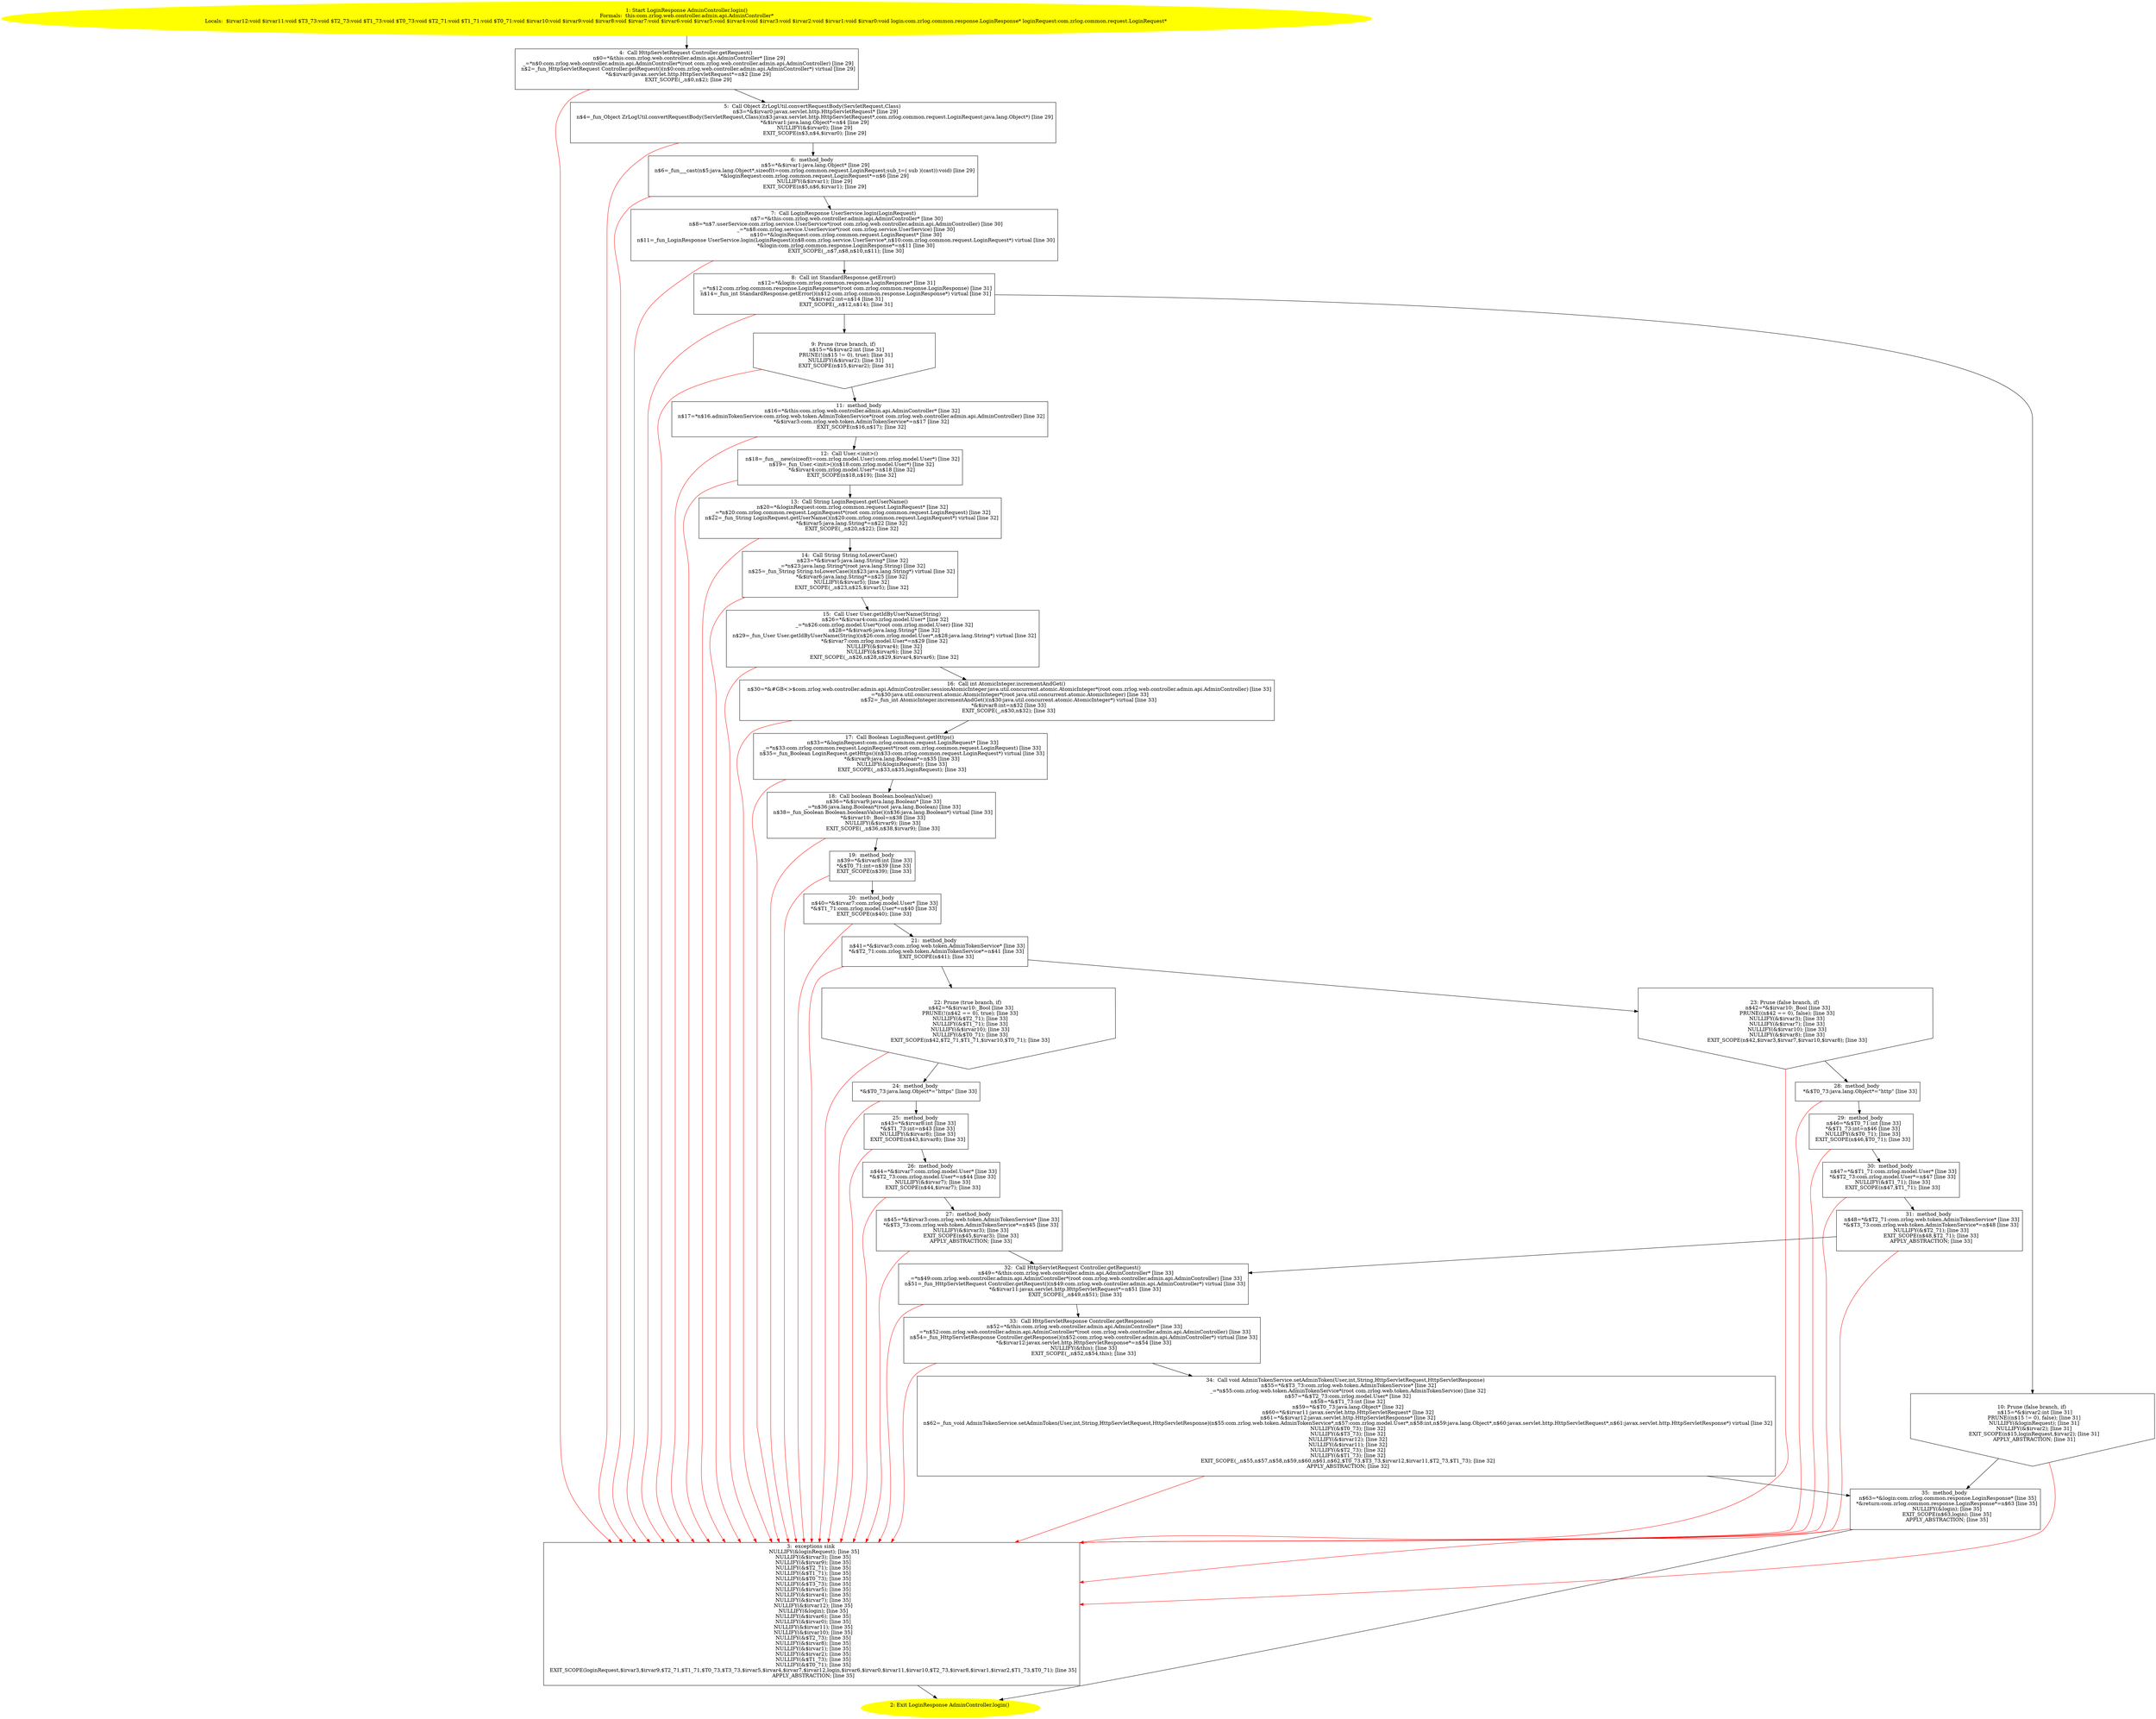 /* @generated */
digraph cfg {
"com.zrlog.web.controller.admin.api.AdminController.login():com.zrlog.common.response.LoginResponse.a9bc06f73be5af0664571927069bb595_1" [label="1: Start LoginResponse AdminController.login()\nFormals:  this:com.zrlog.web.controller.admin.api.AdminController*\nLocals:  $irvar12:void $irvar11:void $T3_73:void $T2_73:void $T1_73:void $T0_73:void $T2_71:void $T1_71:void $T0_71:void $irvar10:void $irvar9:void $irvar8:void $irvar7:void $irvar6:void $irvar5:void $irvar4:void $irvar3:void $irvar2:void $irvar1:void $irvar0:void login:com.zrlog.common.response.LoginResponse* loginRequest:com.zrlog.common.request.LoginRequest* \n  " color=yellow style=filled]
	

	 "com.zrlog.web.controller.admin.api.AdminController.login():com.zrlog.common.response.LoginResponse.a9bc06f73be5af0664571927069bb595_1" -> "com.zrlog.web.controller.admin.api.AdminController.login():com.zrlog.common.response.LoginResponse.a9bc06f73be5af0664571927069bb595_4" ;
"com.zrlog.web.controller.admin.api.AdminController.login():com.zrlog.common.response.LoginResponse.a9bc06f73be5af0664571927069bb595_2" [label="2: Exit LoginResponse AdminController.login() \n  " color=yellow style=filled]
	

"com.zrlog.web.controller.admin.api.AdminController.login():com.zrlog.common.response.LoginResponse.a9bc06f73be5af0664571927069bb595_3" [label="3:  exceptions sink \n   NULLIFY(&loginRequest); [line 35]\n  NULLIFY(&$irvar3); [line 35]\n  NULLIFY(&$irvar9); [line 35]\n  NULLIFY(&$T2_71); [line 35]\n  NULLIFY(&$T1_71); [line 35]\n  NULLIFY(&$T0_73); [line 35]\n  NULLIFY(&$T3_73); [line 35]\n  NULLIFY(&$irvar5); [line 35]\n  NULLIFY(&$irvar4); [line 35]\n  NULLIFY(&$irvar7); [line 35]\n  NULLIFY(&$irvar12); [line 35]\n  NULLIFY(&login); [line 35]\n  NULLIFY(&$irvar6); [line 35]\n  NULLIFY(&$irvar0); [line 35]\n  NULLIFY(&$irvar11); [line 35]\n  NULLIFY(&$irvar10); [line 35]\n  NULLIFY(&$T2_73); [line 35]\n  NULLIFY(&$irvar8); [line 35]\n  NULLIFY(&$irvar1); [line 35]\n  NULLIFY(&$irvar2); [line 35]\n  NULLIFY(&$T1_73); [line 35]\n  NULLIFY(&$T0_71); [line 35]\n  EXIT_SCOPE(loginRequest,$irvar3,$irvar9,$T2_71,$T1_71,$T0_73,$T3_73,$irvar5,$irvar4,$irvar7,$irvar12,login,$irvar6,$irvar0,$irvar11,$irvar10,$T2_73,$irvar8,$irvar1,$irvar2,$T1_73,$T0_71); [line 35]\n  APPLY_ABSTRACTION; [line 35]\n " shape="box"]
	

	 "com.zrlog.web.controller.admin.api.AdminController.login():com.zrlog.common.response.LoginResponse.a9bc06f73be5af0664571927069bb595_3" -> "com.zrlog.web.controller.admin.api.AdminController.login():com.zrlog.common.response.LoginResponse.a9bc06f73be5af0664571927069bb595_2" ;
"com.zrlog.web.controller.admin.api.AdminController.login():com.zrlog.common.response.LoginResponse.a9bc06f73be5af0664571927069bb595_4" [label="4:  Call HttpServletRequest Controller.getRequest() \n   n$0=*&this:com.zrlog.web.controller.admin.api.AdminController* [line 29]\n  _=*n$0:com.zrlog.web.controller.admin.api.AdminController*(root com.zrlog.web.controller.admin.api.AdminController) [line 29]\n  n$2=_fun_HttpServletRequest Controller.getRequest()(n$0:com.zrlog.web.controller.admin.api.AdminController*) virtual [line 29]\n  *&$irvar0:javax.servlet.http.HttpServletRequest*=n$2 [line 29]\n  EXIT_SCOPE(_,n$0,n$2); [line 29]\n " shape="box"]
	

	 "com.zrlog.web.controller.admin.api.AdminController.login():com.zrlog.common.response.LoginResponse.a9bc06f73be5af0664571927069bb595_4" -> "com.zrlog.web.controller.admin.api.AdminController.login():com.zrlog.common.response.LoginResponse.a9bc06f73be5af0664571927069bb595_5" ;
	 "com.zrlog.web.controller.admin.api.AdminController.login():com.zrlog.common.response.LoginResponse.a9bc06f73be5af0664571927069bb595_4" -> "com.zrlog.web.controller.admin.api.AdminController.login():com.zrlog.common.response.LoginResponse.a9bc06f73be5af0664571927069bb595_3" [color="red" ];
"com.zrlog.web.controller.admin.api.AdminController.login():com.zrlog.common.response.LoginResponse.a9bc06f73be5af0664571927069bb595_5" [label="5:  Call Object ZrLogUtil.convertRequestBody(ServletRequest,Class) \n   n$3=*&$irvar0:javax.servlet.http.HttpServletRequest* [line 29]\n  n$4=_fun_Object ZrLogUtil.convertRequestBody(ServletRequest,Class)(n$3:javax.servlet.http.HttpServletRequest*,com.zrlog.common.request.LoginRequest:java.lang.Object*) [line 29]\n  *&$irvar1:java.lang.Object*=n$4 [line 29]\n  NULLIFY(&$irvar0); [line 29]\n  EXIT_SCOPE(n$3,n$4,$irvar0); [line 29]\n " shape="box"]
	

	 "com.zrlog.web.controller.admin.api.AdminController.login():com.zrlog.common.response.LoginResponse.a9bc06f73be5af0664571927069bb595_5" -> "com.zrlog.web.controller.admin.api.AdminController.login():com.zrlog.common.response.LoginResponse.a9bc06f73be5af0664571927069bb595_6" ;
	 "com.zrlog.web.controller.admin.api.AdminController.login():com.zrlog.common.response.LoginResponse.a9bc06f73be5af0664571927069bb595_5" -> "com.zrlog.web.controller.admin.api.AdminController.login():com.zrlog.common.response.LoginResponse.a9bc06f73be5af0664571927069bb595_3" [color="red" ];
"com.zrlog.web.controller.admin.api.AdminController.login():com.zrlog.common.response.LoginResponse.a9bc06f73be5af0664571927069bb595_6" [label="6:  method_body \n   n$5=*&$irvar1:java.lang.Object* [line 29]\n  n$6=_fun___cast(n$5:java.lang.Object*,sizeof(t=com.zrlog.common.request.LoginRequest;sub_t=( sub )(cast)):void) [line 29]\n  *&loginRequest:com.zrlog.common.request.LoginRequest*=n$6 [line 29]\n  NULLIFY(&$irvar1); [line 29]\n  EXIT_SCOPE(n$5,n$6,$irvar1); [line 29]\n " shape="box"]
	

	 "com.zrlog.web.controller.admin.api.AdminController.login():com.zrlog.common.response.LoginResponse.a9bc06f73be5af0664571927069bb595_6" -> "com.zrlog.web.controller.admin.api.AdminController.login():com.zrlog.common.response.LoginResponse.a9bc06f73be5af0664571927069bb595_7" ;
	 "com.zrlog.web.controller.admin.api.AdminController.login():com.zrlog.common.response.LoginResponse.a9bc06f73be5af0664571927069bb595_6" -> "com.zrlog.web.controller.admin.api.AdminController.login():com.zrlog.common.response.LoginResponse.a9bc06f73be5af0664571927069bb595_3" [color="red" ];
"com.zrlog.web.controller.admin.api.AdminController.login():com.zrlog.common.response.LoginResponse.a9bc06f73be5af0664571927069bb595_7" [label="7:  Call LoginResponse UserService.login(LoginRequest) \n   n$7=*&this:com.zrlog.web.controller.admin.api.AdminController* [line 30]\n  n$8=*n$7.userService:com.zrlog.service.UserService*(root com.zrlog.web.controller.admin.api.AdminController) [line 30]\n  _=*n$8:com.zrlog.service.UserService*(root com.zrlog.service.UserService) [line 30]\n  n$10=*&loginRequest:com.zrlog.common.request.LoginRequest* [line 30]\n  n$11=_fun_LoginResponse UserService.login(LoginRequest)(n$8:com.zrlog.service.UserService*,n$10:com.zrlog.common.request.LoginRequest*) virtual [line 30]\n  *&login:com.zrlog.common.response.LoginResponse*=n$11 [line 30]\n  EXIT_SCOPE(_,n$7,n$8,n$10,n$11); [line 30]\n " shape="box"]
	

	 "com.zrlog.web.controller.admin.api.AdminController.login():com.zrlog.common.response.LoginResponse.a9bc06f73be5af0664571927069bb595_7" -> "com.zrlog.web.controller.admin.api.AdminController.login():com.zrlog.common.response.LoginResponse.a9bc06f73be5af0664571927069bb595_8" ;
	 "com.zrlog.web.controller.admin.api.AdminController.login():com.zrlog.common.response.LoginResponse.a9bc06f73be5af0664571927069bb595_7" -> "com.zrlog.web.controller.admin.api.AdminController.login():com.zrlog.common.response.LoginResponse.a9bc06f73be5af0664571927069bb595_3" [color="red" ];
"com.zrlog.web.controller.admin.api.AdminController.login():com.zrlog.common.response.LoginResponse.a9bc06f73be5af0664571927069bb595_8" [label="8:  Call int StandardResponse.getError() \n   n$12=*&login:com.zrlog.common.response.LoginResponse* [line 31]\n  _=*n$12:com.zrlog.common.response.LoginResponse*(root com.zrlog.common.response.LoginResponse) [line 31]\n  n$14=_fun_int StandardResponse.getError()(n$12:com.zrlog.common.response.LoginResponse*) virtual [line 31]\n  *&$irvar2:int=n$14 [line 31]\n  EXIT_SCOPE(_,n$12,n$14); [line 31]\n " shape="box"]
	

	 "com.zrlog.web.controller.admin.api.AdminController.login():com.zrlog.common.response.LoginResponse.a9bc06f73be5af0664571927069bb595_8" -> "com.zrlog.web.controller.admin.api.AdminController.login():com.zrlog.common.response.LoginResponse.a9bc06f73be5af0664571927069bb595_9" ;
	 "com.zrlog.web.controller.admin.api.AdminController.login():com.zrlog.common.response.LoginResponse.a9bc06f73be5af0664571927069bb595_8" -> "com.zrlog.web.controller.admin.api.AdminController.login():com.zrlog.common.response.LoginResponse.a9bc06f73be5af0664571927069bb595_10" ;
	 "com.zrlog.web.controller.admin.api.AdminController.login():com.zrlog.common.response.LoginResponse.a9bc06f73be5af0664571927069bb595_8" -> "com.zrlog.web.controller.admin.api.AdminController.login():com.zrlog.common.response.LoginResponse.a9bc06f73be5af0664571927069bb595_3" [color="red" ];
"com.zrlog.web.controller.admin.api.AdminController.login():com.zrlog.common.response.LoginResponse.a9bc06f73be5af0664571927069bb595_9" [label="9: Prune (true branch, if) \n   n$15=*&$irvar2:int [line 31]\n  PRUNE(!(n$15 != 0), true); [line 31]\n  NULLIFY(&$irvar2); [line 31]\n  EXIT_SCOPE(n$15,$irvar2); [line 31]\n " shape="invhouse"]
	

	 "com.zrlog.web.controller.admin.api.AdminController.login():com.zrlog.common.response.LoginResponse.a9bc06f73be5af0664571927069bb595_9" -> "com.zrlog.web.controller.admin.api.AdminController.login():com.zrlog.common.response.LoginResponse.a9bc06f73be5af0664571927069bb595_11" ;
	 "com.zrlog.web.controller.admin.api.AdminController.login():com.zrlog.common.response.LoginResponse.a9bc06f73be5af0664571927069bb595_9" -> "com.zrlog.web.controller.admin.api.AdminController.login():com.zrlog.common.response.LoginResponse.a9bc06f73be5af0664571927069bb595_3" [color="red" ];
"com.zrlog.web.controller.admin.api.AdminController.login():com.zrlog.common.response.LoginResponse.a9bc06f73be5af0664571927069bb595_10" [label="10: Prune (false branch, if) \n   n$15=*&$irvar2:int [line 31]\n  PRUNE((n$15 != 0), false); [line 31]\n  NULLIFY(&loginRequest); [line 31]\n  NULLIFY(&$irvar2); [line 31]\n  EXIT_SCOPE(n$15,loginRequest,$irvar2); [line 31]\n  APPLY_ABSTRACTION; [line 31]\n " shape="invhouse"]
	

	 "com.zrlog.web.controller.admin.api.AdminController.login():com.zrlog.common.response.LoginResponse.a9bc06f73be5af0664571927069bb595_10" -> "com.zrlog.web.controller.admin.api.AdminController.login():com.zrlog.common.response.LoginResponse.a9bc06f73be5af0664571927069bb595_35" ;
	 "com.zrlog.web.controller.admin.api.AdminController.login():com.zrlog.common.response.LoginResponse.a9bc06f73be5af0664571927069bb595_10" -> "com.zrlog.web.controller.admin.api.AdminController.login():com.zrlog.common.response.LoginResponse.a9bc06f73be5af0664571927069bb595_3" [color="red" ];
"com.zrlog.web.controller.admin.api.AdminController.login():com.zrlog.common.response.LoginResponse.a9bc06f73be5af0664571927069bb595_11" [label="11:  method_body \n   n$16=*&this:com.zrlog.web.controller.admin.api.AdminController* [line 32]\n  n$17=*n$16.adminTokenService:com.zrlog.web.token.AdminTokenService*(root com.zrlog.web.controller.admin.api.AdminController) [line 32]\n  *&$irvar3:com.zrlog.web.token.AdminTokenService*=n$17 [line 32]\n  EXIT_SCOPE(n$16,n$17); [line 32]\n " shape="box"]
	

	 "com.zrlog.web.controller.admin.api.AdminController.login():com.zrlog.common.response.LoginResponse.a9bc06f73be5af0664571927069bb595_11" -> "com.zrlog.web.controller.admin.api.AdminController.login():com.zrlog.common.response.LoginResponse.a9bc06f73be5af0664571927069bb595_12" ;
	 "com.zrlog.web.controller.admin.api.AdminController.login():com.zrlog.common.response.LoginResponse.a9bc06f73be5af0664571927069bb595_11" -> "com.zrlog.web.controller.admin.api.AdminController.login():com.zrlog.common.response.LoginResponse.a9bc06f73be5af0664571927069bb595_3" [color="red" ];
"com.zrlog.web.controller.admin.api.AdminController.login():com.zrlog.common.response.LoginResponse.a9bc06f73be5af0664571927069bb595_12" [label="12:  Call User.<init>() \n   n$18=_fun___new(sizeof(t=com.zrlog.model.User):com.zrlog.model.User*) [line 32]\n  n$19=_fun_User.<init>()(n$18:com.zrlog.model.User*) [line 32]\n  *&$irvar4:com.zrlog.model.User*=n$18 [line 32]\n  EXIT_SCOPE(n$18,n$19); [line 32]\n " shape="box"]
	

	 "com.zrlog.web.controller.admin.api.AdminController.login():com.zrlog.common.response.LoginResponse.a9bc06f73be5af0664571927069bb595_12" -> "com.zrlog.web.controller.admin.api.AdminController.login():com.zrlog.common.response.LoginResponse.a9bc06f73be5af0664571927069bb595_13" ;
	 "com.zrlog.web.controller.admin.api.AdminController.login():com.zrlog.common.response.LoginResponse.a9bc06f73be5af0664571927069bb595_12" -> "com.zrlog.web.controller.admin.api.AdminController.login():com.zrlog.common.response.LoginResponse.a9bc06f73be5af0664571927069bb595_3" [color="red" ];
"com.zrlog.web.controller.admin.api.AdminController.login():com.zrlog.common.response.LoginResponse.a9bc06f73be5af0664571927069bb595_13" [label="13:  Call String LoginRequest.getUserName() \n   n$20=*&loginRequest:com.zrlog.common.request.LoginRequest* [line 32]\n  _=*n$20:com.zrlog.common.request.LoginRequest*(root com.zrlog.common.request.LoginRequest) [line 32]\n  n$22=_fun_String LoginRequest.getUserName()(n$20:com.zrlog.common.request.LoginRequest*) virtual [line 32]\n  *&$irvar5:java.lang.String*=n$22 [line 32]\n  EXIT_SCOPE(_,n$20,n$22); [line 32]\n " shape="box"]
	

	 "com.zrlog.web.controller.admin.api.AdminController.login():com.zrlog.common.response.LoginResponse.a9bc06f73be5af0664571927069bb595_13" -> "com.zrlog.web.controller.admin.api.AdminController.login():com.zrlog.common.response.LoginResponse.a9bc06f73be5af0664571927069bb595_14" ;
	 "com.zrlog.web.controller.admin.api.AdminController.login():com.zrlog.common.response.LoginResponse.a9bc06f73be5af0664571927069bb595_13" -> "com.zrlog.web.controller.admin.api.AdminController.login():com.zrlog.common.response.LoginResponse.a9bc06f73be5af0664571927069bb595_3" [color="red" ];
"com.zrlog.web.controller.admin.api.AdminController.login():com.zrlog.common.response.LoginResponse.a9bc06f73be5af0664571927069bb595_14" [label="14:  Call String String.toLowerCase() \n   n$23=*&$irvar5:java.lang.String* [line 32]\n  _=*n$23:java.lang.String*(root java.lang.String) [line 32]\n  n$25=_fun_String String.toLowerCase()(n$23:java.lang.String*) virtual [line 32]\n  *&$irvar6:java.lang.String*=n$25 [line 32]\n  NULLIFY(&$irvar5); [line 32]\n  EXIT_SCOPE(_,n$23,n$25,$irvar5); [line 32]\n " shape="box"]
	

	 "com.zrlog.web.controller.admin.api.AdminController.login():com.zrlog.common.response.LoginResponse.a9bc06f73be5af0664571927069bb595_14" -> "com.zrlog.web.controller.admin.api.AdminController.login():com.zrlog.common.response.LoginResponse.a9bc06f73be5af0664571927069bb595_15" ;
	 "com.zrlog.web.controller.admin.api.AdminController.login():com.zrlog.common.response.LoginResponse.a9bc06f73be5af0664571927069bb595_14" -> "com.zrlog.web.controller.admin.api.AdminController.login():com.zrlog.common.response.LoginResponse.a9bc06f73be5af0664571927069bb595_3" [color="red" ];
"com.zrlog.web.controller.admin.api.AdminController.login():com.zrlog.common.response.LoginResponse.a9bc06f73be5af0664571927069bb595_15" [label="15:  Call User User.getIdByUserName(String) \n   n$26=*&$irvar4:com.zrlog.model.User* [line 32]\n  _=*n$26:com.zrlog.model.User*(root com.zrlog.model.User) [line 32]\n  n$28=*&$irvar6:java.lang.String* [line 32]\n  n$29=_fun_User User.getIdByUserName(String)(n$26:com.zrlog.model.User*,n$28:java.lang.String*) virtual [line 32]\n  *&$irvar7:com.zrlog.model.User*=n$29 [line 32]\n  NULLIFY(&$irvar4); [line 32]\n  NULLIFY(&$irvar6); [line 32]\n  EXIT_SCOPE(_,n$26,n$28,n$29,$irvar4,$irvar6); [line 32]\n " shape="box"]
	

	 "com.zrlog.web.controller.admin.api.AdminController.login():com.zrlog.common.response.LoginResponse.a9bc06f73be5af0664571927069bb595_15" -> "com.zrlog.web.controller.admin.api.AdminController.login():com.zrlog.common.response.LoginResponse.a9bc06f73be5af0664571927069bb595_16" ;
	 "com.zrlog.web.controller.admin.api.AdminController.login():com.zrlog.common.response.LoginResponse.a9bc06f73be5af0664571927069bb595_15" -> "com.zrlog.web.controller.admin.api.AdminController.login():com.zrlog.common.response.LoginResponse.a9bc06f73be5af0664571927069bb595_3" [color="red" ];
"com.zrlog.web.controller.admin.api.AdminController.login():com.zrlog.common.response.LoginResponse.a9bc06f73be5af0664571927069bb595_16" [label="16:  Call int AtomicInteger.incrementAndGet() \n   n$30=*&#GB<>$com.zrlog.web.controller.admin.api.AdminController.sessionAtomicInteger:java.util.concurrent.atomic.AtomicInteger*(root com.zrlog.web.controller.admin.api.AdminController) [line 33]\n  _=*n$30:java.util.concurrent.atomic.AtomicInteger*(root java.util.concurrent.atomic.AtomicInteger) [line 33]\n  n$32=_fun_int AtomicInteger.incrementAndGet()(n$30:java.util.concurrent.atomic.AtomicInteger*) virtual [line 33]\n  *&$irvar8:int=n$32 [line 33]\n  EXIT_SCOPE(_,n$30,n$32); [line 33]\n " shape="box"]
	

	 "com.zrlog.web.controller.admin.api.AdminController.login():com.zrlog.common.response.LoginResponse.a9bc06f73be5af0664571927069bb595_16" -> "com.zrlog.web.controller.admin.api.AdminController.login():com.zrlog.common.response.LoginResponse.a9bc06f73be5af0664571927069bb595_17" ;
	 "com.zrlog.web.controller.admin.api.AdminController.login():com.zrlog.common.response.LoginResponse.a9bc06f73be5af0664571927069bb595_16" -> "com.zrlog.web.controller.admin.api.AdminController.login():com.zrlog.common.response.LoginResponse.a9bc06f73be5af0664571927069bb595_3" [color="red" ];
"com.zrlog.web.controller.admin.api.AdminController.login():com.zrlog.common.response.LoginResponse.a9bc06f73be5af0664571927069bb595_17" [label="17:  Call Boolean LoginRequest.getHttps() \n   n$33=*&loginRequest:com.zrlog.common.request.LoginRequest* [line 33]\n  _=*n$33:com.zrlog.common.request.LoginRequest*(root com.zrlog.common.request.LoginRequest) [line 33]\n  n$35=_fun_Boolean LoginRequest.getHttps()(n$33:com.zrlog.common.request.LoginRequest*) virtual [line 33]\n  *&$irvar9:java.lang.Boolean*=n$35 [line 33]\n  NULLIFY(&loginRequest); [line 33]\n  EXIT_SCOPE(_,n$33,n$35,loginRequest); [line 33]\n " shape="box"]
	

	 "com.zrlog.web.controller.admin.api.AdminController.login():com.zrlog.common.response.LoginResponse.a9bc06f73be5af0664571927069bb595_17" -> "com.zrlog.web.controller.admin.api.AdminController.login():com.zrlog.common.response.LoginResponse.a9bc06f73be5af0664571927069bb595_18" ;
	 "com.zrlog.web.controller.admin.api.AdminController.login():com.zrlog.common.response.LoginResponse.a9bc06f73be5af0664571927069bb595_17" -> "com.zrlog.web.controller.admin.api.AdminController.login():com.zrlog.common.response.LoginResponse.a9bc06f73be5af0664571927069bb595_3" [color="red" ];
"com.zrlog.web.controller.admin.api.AdminController.login():com.zrlog.common.response.LoginResponse.a9bc06f73be5af0664571927069bb595_18" [label="18:  Call boolean Boolean.booleanValue() \n   n$36=*&$irvar9:java.lang.Boolean* [line 33]\n  _=*n$36:java.lang.Boolean*(root java.lang.Boolean) [line 33]\n  n$38=_fun_boolean Boolean.booleanValue()(n$36:java.lang.Boolean*) virtual [line 33]\n  *&$irvar10:_Bool=n$38 [line 33]\n  NULLIFY(&$irvar9); [line 33]\n  EXIT_SCOPE(_,n$36,n$38,$irvar9); [line 33]\n " shape="box"]
	

	 "com.zrlog.web.controller.admin.api.AdminController.login():com.zrlog.common.response.LoginResponse.a9bc06f73be5af0664571927069bb595_18" -> "com.zrlog.web.controller.admin.api.AdminController.login():com.zrlog.common.response.LoginResponse.a9bc06f73be5af0664571927069bb595_19" ;
	 "com.zrlog.web.controller.admin.api.AdminController.login():com.zrlog.common.response.LoginResponse.a9bc06f73be5af0664571927069bb595_18" -> "com.zrlog.web.controller.admin.api.AdminController.login():com.zrlog.common.response.LoginResponse.a9bc06f73be5af0664571927069bb595_3" [color="red" ];
"com.zrlog.web.controller.admin.api.AdminController.login():com.zrlog.common.response.LoginResponse.a9bc06f73be5af0664571927069bb595_19" [label="19:  method_body \n   n$39=*&$irvar8:int [line 33]\n  *&$T0_71:int=n$39 [line 33]\n  EXIT_SCOPE(n$39); [line 33]\n " shape="box"]
	

	 "com.zrlog.web.controller.admin.api.AdminController.login():com.zrlog.common.response.LoginResponse.a9bc06f73be5af0664571927069bb595_19" -> "com.zrlog.web.controller.admin.api.AdminController.login():com.zrlog.common.response.LoginResponse.a9bc06f73be5af0664571927069bb595_20" ;
	 "com.zrlog.web.controller.admin.api.AdminController.login():com.zrlog.common.response.LoginResponse.a9bc06f73be5af0664571927069bb595_19" -> "com.zrlog.web.controller.admin.api.AdminController.login():com.zrlog.common.response.LoginResponse.a9bc06f73be5af0664571927069bb595_3" [color="red" ];
"com.zrlog.web.controller.admin.api.AdminController.login():com.zrlog.common.response.LoginResponse.a9bc06f73be5af0664571927069bb595_20" [label="20:  method_body \n   n$40=*&$irvar7:com.zrlog.model.User* [line 33]\n  *&$T1_71:com.zrlog.model.User*=n$40 [line 33]\n  EXIT_SCOPE(n$40); [line 33]\n " shape="box"]
	

	 "com.zrlog.web.controller.admin.api.AdminController.login():com.zrlog.common.response.LoginResponse.a9bc06f73be5af0664571927069bb595_20" -> "com.zrlog.web.controller.admin.api.AdminController.login():com.zrlog.common.response.LoginResponse.a9bc06f73be5af0664571927069bb595_21" ;
	 "com.zrlog.web.controller.admin.api.AdminController.login():com.zrlog.common.response.LoginResponse.a9bc06f73be5af0664571927069bb595_20" -> "com.zrlog.web.controller.admin.api.AdminController.login():com.zrlog.common.response.LoginResponse.a9bc06f73be5af0664571927069bb595_3" [color="red" ];
"com.zrlog.web.controller.admin.api.AdminController.login():com.zrlog.common.response.LoginResponse.a9bc06f73be5af0664571927069bb595_21" [label="21:  method_body \n   n$41=*&$irvar3:com.zrlog.web.token.AdminTokenService* [line 33]\n  *&$T2_71:com.zrlog.web.token.AdminTokenService*=n$41 [line 33]\n  EXIT_SCOPE(n$41); [line 33]\n " shape="box"]
	

	 "com.zrlog.web.controller.admin.api.AdminController.login():com.zrlog.common.response.LoginResponse.a9bc06f73be5af0664571927069bb595_21" -> "com.zrlog.web.controller.admin.api.AdminController.login():com.zrlog.common.response.LoginResponse.a9bc06f73be5af0664571927069bb595_22" ;
	 "com.zrlog.web.controller.admin.api.AdminController.login():com.zrlog.common.response.LoginResponse.a9bc06f73be5af0664571927069bb595_21" -> "com.zrlog.web.controller.admin.api.AdminController.login():com.zrlog.common.response.LoginResponse.a9bc06f73be5af0664571927069bb595_23" ;
	 "com.zrlog.web.controller.admin.api.AdminController.login():com.zrlog.common.response.LoginResponse.a9bc06f73be5af0664571927069bb595_21" -> "com.zrlog.web.controller.admin.api.AdminController.login():com.zrlog.common.response.LoginResponse.a9bc06f73be5af0664571927069bb595_3" [color="red" ];
"com.zrlog.web.controller.admin.api.AdminController.login():com.zrlog.common.response.LoginResponse.a9bc06f73be5af0664571927069bb595_22" [label="22: Prune (true branch, if) \n   n$42=*&$irvar10:_Bool [line 33]\n  PRUNE(!(n$42 == 0), true); [line 33]\n  NULLIFY(&$T2_71); [line 33]\n  NULLIFY(&$T1_71); [line 33]\n  NULLIFY(&$irvar10); [line 33]\n  NULLIFY(&$T0_71); [line 33]\n  EXIT_SCOPE(n$42,$T2_71,$T1_71,$irvar10,$T0_71); [line 33]\n " shape="invhouse"]
	

	 "com.zrlog.web.controller.admin.api.AdminController.login():com.zrlog.common.response.LoginResponse.a9bc06f73be5af0664571927069bb595_22" -> "com.zrlog.web.controller.admin.api.AdminController.login():com.zrlog.common.response.LoginResponse.a9bc06f73be5af0664571927069bb595_24" ;
	 "com.zrlog.web.controller.admin.api.AdminController.login():com.zrlog.common.response.LoginResponse.a9bc06f73be5af0664571927069bb595_22" -> "com.zrlog.web.controller.admin.api.AdminController.login():com.zrlog.common.response.LoginResponse.a9bc06f73be5af0664571927069bb595_3" [color="red" ];
"com.zrlog.web.controller.admin.api.AdminController.login():com.zrlog.common.response.LoginResponse.a9bc06f73be5af0664571927069bb595_23" [label="23: Prune (false branch, if) \n   n$42=*&$irvar10:_Bool [line 33]\n  PRUNE((n$42 == 0), false); [line 33]\n  NULLIFY(&$irvar3); [line 33]\n  NULLIFY(&$irvar7); [line 33]\n  NULLIFY(&$irvar10); [line 33]\n  NULLIFY(&$irvar8); [line 33]\n  EXIT_SCOPE(n$42,$irvar3,$irvar7,$irvar10,$irvar8); [line 33]\n " shape="invhouse"]
	

	 "com.zrlog.web.controller.admin.api.AdminController.login():com.zrlog.common.response.LoginResponse.a9bc06f73be5af0664571927069bb595_23" -> "com.zrlog.web.controller.admin.api.AdminController.login():com.zrlog.common.response.LoginResponse.a9bc06f73be5af0664571927069bb595_28" ;
	 "com.zrlog.web.controller.admin.api.AdminController.login():com.zrlog.common.response.LoginResponse.a9bc06f73be5af0664571927069bb595_23" -> "com.zrlog.web.controller.admin.api.AdminController.login():com.zrlog.common.response.LoginResponse.a9bc06f73be5af0664571927069bb595_3" [color="red" ];
"com.zrlog.web.controller.admin.api.AdminController.login():com.zrlog.common.response.LoginResponse.a9bc06f73be5af0664571927069bb595_24" [label="24:  method_body \n   *&$T0_73:java.lang.Object*=\"https\" [line 33]\n " shape="box"]
	

	 "com.zrlog.web.controller.admin.api.AdminController.login():com.zrlog.common.response.LoginResponse.a9bc06f73be5af0664571927069bb595_24" -> "com.zrlog.web.controller.admin.api.AdminController.login():com.zrlog.common.response.LoginResponse.a9bc06f73be5af0664571927069bb595_25" ;
	 "com.zrlog.web.controller.admin.api.AdminController.login():com.zrlog.common.response.LoginResponse.a9bc06f73be5af0664571927069bb595_24" -> "com.zrlog.web.controller.admin.api.AdminController.login():com.zrlog.common.response.LoginResponse.a9bc06f73be5af0664571927069bb595_3" [color="red" ];
"com.zrlog.web.controller.admin.api.AdminController.login():com.zrlog.common.response.LoginResponse.a9bc06f73be5af0664571927069bb595_25" [label="25:  method_body \n   n$43=*&$irvar8:int [line 33]\n  *&$T1_73:int=n$43 [line 33]\n  NULLIFY(&$irvar8); [line 33]\n  EXIT_SCOPE(n$43,$irvar8); [line 33]\n " shape="box"]
	

	 "com.zrlog.web.controller.admin.api.AdminController.login():com.zrlog.common.response.LoginResponse.a9bc06f73be5af0664571927069bb595_25" -> "com.zrlog.web.controller.admin.api.AdminController.login():com.zrlog.common.response.LoginResponse.a9bc06f73be5af0664571927069bb595_26" ;
	 "com.zrlog.web.controller.admin.api.AdminController.login():com.zrlog.common.response.LoginResponse.a9bc06f73be5af0664571927069bb595_25" -> "com.zrlog.web.controller.admin.api.AdminController.login():com.zrlog.common.response.LoginResponse.a9bc06f73be5af0664571927069bb595_3" [color="red" ];
"com.zrlog.web.controller.admin.api.AdminController.login():com.zrlog.common.response.LoginResponse.a9bc06f73be5af0664571927069bb595_26" [label="26:  method_body \n   n$44=*&$irvar7:com.zrlog.model.User* [line 33]\n  *&$T2_73:com.zrlog.model.User*=n$44 [line 33]\n  NULLIFY(&$irvar7); [line 33]\n  EXIT_SCOPE(n$44,$irvar7); [line 33]\n " shape="box"]
	

	 "com.zrlog.web.controller.admin.api.AdminController.login():com.zrlog.common.response.LoginResponse.a9bc06f73be5af0664571927069bb595_26" -> "com.zrlog.web.controller.admin.api.AdminController.login():com.zrlog.common.response.LoginResponse.a9bc06f73be5af0664571927069bb595_27" ;
	 "com.zrlog.web.controller.admin.api.AdminController.login():com.zrlog.common.response.LoginResponse.a9bc06f73be5af0664571927069bb595_26" -> "com.zrlog.web.controller.admin.api.AdminController.login():com.zrlog.common.response.LoginResponse.a9bc06f73be5af0664571927069bb595_3" [color="red" ];
"com.zrlog.web.controller.admin.api.AdminController.login():com.zrlog.common.response.LoginResponse.a9bc06f73be5af0664571927069bb595_27" [label="27:  method_body \n   n$45=*&$irvar3:com.zrlog.web.token.AdminTokenService* [line 33]\n  *&$T3_73:com.zrlog.web.token.AdminTokenService*=n$45 [line 33]\n  NULLIFY(&$irvar3); [line 33]\n  EXIT_SCOPE(n$45,$irvar3); [line 33]\n  APPLY_ABSTRACTION; [line 33]\n " shape="box"]
	

	 "com.zrlog.web.controller.admin.api.AdminController.login():com.zrlog.common.response.LoginResponse.a9bc06f73be5af0664571927069bb595_27" -> "com.zrlog.web.controller.admin.api.AdminController.login():com.zrlog.common.response.LoginResponse.a9bc06f73be5af0664571927069bb595_32" ;
	 "com.zrlog.web.controller.admin.api.AdminController.login():com.zrlog.common.response.LoginResponse.a9bc06f73be5af0664571927069bb595_27" -> "com.zrlog.web.controller.admin.api.AdminController.login():com.zrlog.common.response.LoginResponse.a9bc06f73be5af0664571927069bb595_3" [color="red" ];
"com.zrlog.web.controller.admin.api.AdminController.login():com.zrlog.common.response.LoginResponse.a9bc06f73be5af0664571927069bb595_28" [label="28:  method_body \n   *&$T0_73:java.lang.Object*=\"http\" [line 33]\n " shape="box"]
	

	 "com.zrlog.web.controller.admin.api.AdminController.login():com.zrlog.common.response.LoginResponse.a9bc06f73be5af0664571927069bb595_28" -> "com.zrlog.web.controller.admin.api.AdminController.login():com.zrlog.common.response.LoginResponse.a9bc06f73be5af0664571927069bb595_29" ;
	 "com.zrlog.web.controller.admin.api.AdminController.login():com.zrlog.common.response.LoginResponse.a9bc06f73be5af0664571927069bb595_28" -> "com.zrlog.web.controller.admin.api.AdminController.login():com.zrlog.common.response.LoginResponse.a9bc06f73be5af0664571927069bb595_3" [color="red" ];
"com.zrlog.web.controller.admin.api.AdminController.login():com.zrlog.common.response.LoginResponse.a9bc06f73be5af0664571927069bb595_29" [label="29:  method_body \n   n$46=*&$T0_71:int [line 33]\n  *&$T1_73:int=n$46 [line 33]\n  NULLIFY(&$T0_71); [line 33]\n  EXIT_SCOPE(n$46,$T0_71); [line 33]\n " shape="box"]
	

	 "com.zrlog.web.controller.admin.api.AdminController.login():com.zrlog.common.response.LoginResponse.a9bc06f73be5af0664571927069bb595_29" -> "com.zrlog.web.controller.admin.api.AdminController.login():com.zrlog.common.response.LoginResponse.a9bc06f73be5af0664571927069bb595_30" ;
	 "com.zrlog.web.controller.admin.api.AdminController.login():com.zrlog.common.response.LoginResponse.a9bc06f73be5af0664571927069bb595_29" -> "com.zrlog.web.controller.admin.api.AdminController.login():com.zrlog.common.response.LoginResponse.a9bc06f73be5af0664571927069bb595_3" [color="red" ];
"com.zrlog.web.controller.admin.api.AdminController.login():com.zrlog.common.response.LoginResponse.a9bc06f73be5af0664571927069bb595_30" [label="30:  method_body \n   n$47=*&$T1_71:com.zrlog.model.User* [line 33]\n  *&$T2_73:com.zrlog.model.User*=n$47 [line 33]\n  NULLIFY(&$T1_71); [line 33]\n  EXIT_SCOPE(n$47,$T1_71); [line 33]\n " shape="box"]
	

	 "com.zrlog.web.controller.admin.api.AdminController.login():com.zrlog.common.response.LoginResponse.a9bc06f73be5af0664571927069bb595_30" -> "com.zrlog.web.controller.admin.api.AdminController.login():com.zrlog.common.response.LoginResponse.a9bc06f73be5af0664571927069bb595_31" ;
	 "com.zrlog.web.controller.admin.api.AdminController.login():com.zrlog.common.response.LoginResponse.a9bc06f73be5af0664571927069bb595_30" -> "com.zrlog.web.controller.admin.api.AdminController.login():com.zrlog.common.response.LoginResponse.a9bc06f73be5af0664571927069bb595_3" [color="red" ];
"com.zrlog.web.controller.admin.api.AdminController.login():com.zrlog.common.response.LoginResponse.a9bc06f73be5af0664571927069bb595_31" [label="31:  method_body \n   n$48=*&$T2_71:com.zrlog.web.token.AdminTokenService* [line 33]\n  *&$T3_73:com.zrlog.web.token.AdminTokenService*=n$48 [line 33]\n  NULLIFY(&$T2_71); [line 33]\n  EXIT_SCOPE(n$48,$T2_71); [line 33]\n  APPLY_ABSTRACTION; [line 33]\n " shape="box"]
	

	 "com.zrlog.web.controller.admin.api.AdminController.login():com.zrlog.common.response.LoginResponse.a9bc06f73be5af0664571927069bb595_31" -> "com.zrlog.web.controller.admin.api.AdminController.login():com.zrlog.common.response.LoginResponse.a9bc06f73be5af0664571927069bb595_32" ;
	 "com.zrlog.web.controller.admin.api.AdminController.login():com.zrlog.common.response.LoginResponse.a9bc06f73be5af0664571927069bb595_31" -> "com.zrlog.web.controller.admin.api.AdminController.login():com.zrlog.common.response.LoginResponse.a9bc06f73be5af0664571927069bb595_3" [color="red" ];
"com.zrlog.web.controller.admin.api.AdminController.login():com.zrlog.common.response.LoginResponse.a9bc06f73be5af0664571927069bb595_32" [label="32:  Call HttpServletRequest Controller.getRequest() \n   n$49=*&this:com.zrlog.web.controller.admin.api.AdminController* [line 33]\n  _=*n$49:com.zrlog.web.controller.admin.api.AdminController*(root com.zrlog.web.controller.admin.api.AdminController) [line 33]\n  n$51=_fun_HttpServletRequest Controller.getRequest()(n$49:com.zrlog.web.controller.admin.api.AdminController*) virtual [line 33]\n  *&$irvar11:javax.servlet.http.HttpServletRequest*=n$51 [line 33]\n  EXIT_SCOPE(_,n$49,n$51); [line 33]\n " shape="box"]
	

	 "com.zrlog.web.controller.admin.api.AdminController.login():com.zrlog.common.response.LoginResponse.a9bc06f73be5af0664571927069bb595_32" -> "com.zrlog.web.controller.admin.api.AdminController.login():com.zrlog.common.response.LoginResponse.a9bc06f73be5af0664571927069bb595_33" ;
	 "com.zrlog.web.controller.admin.api.AdminController.login():com.zrlog.common.response.LoginResponse.a9bc06f73be5af0664571927069bb595_32" -> "com.zrlog.web.controller.admin.api.AdminController.login():com.zrlog.common.response.LoginResponse.a9bc06f73be5af0664571927069bb595_3" [color="red" ];
"com.zrlog.web.controller.admin.api.AdminController.login():com.zrlog.common.response.LoginResponse.a9bc06f73be5af0664571927069bb595_33" [label="33:  Call HttpServletResponse Controller.getResponse() \n   n$52=*&this:com.zrlog.web.controller.admin.api.AdminController* [line 33]\n  _=*n$52:com.zrlog.web.controller.admin.api.AdminController*(root com.zrlog.web.controller.admin.api.AdminController) [line 33]\n  n$54=_fun_HttpServletResponse Controller.getResponse()(n$52:com.zrlog.web.controller.admin.api.AdminController*) virtual [line 33]\n  *&$irvar12:javax.servlet.http.HttpServletResponse*=n$54 [line 33]\n  NULLIFY(&this); [line 33]\n  EXIT_SCOPE(_,n$52,n$54,this); [line 33]\n " shape="box"]
	

	 "com.zrlog.web.controller.admin.api.AdminController.login():com.zrlog.common.response.LoginResponse.a9bc06f73be5af0664571927069bb595_33" -> "com.zrlog.web.controller.admin.api.AdminController.login():com.zrlog.common.response.LoginResponse.a9bc06f73be5af0664571927069bb595_34" ;
	 "com.zrlog.web.controller.admin.api.AdminController.login():com.zrlog.common.response.LoginResponse.a9bc06f73be5af0664571927069bb595_33" -> "com.zrlog.web.controller.admin.api.AdminController.login():com.zrlog.common.response.LoginResponse.a9bc06f73be5af0664571927069bb595_3" [color="red" ];
"com.zrlog.web.controller.admin.api.AdminController.login():com.zrlog.common.response.LoginResponse.a9bc06f73be5af0664571927069bb595_34" [label="34:  Call void AdminTokenService.setAdminToken(User,int,String,HttpServletRequest,HttpServletResponse) \n   n$55=*&$T3_73:com.zrlog.web.token.AdminTokenService* [line 32]\n  _=*n$55:com.zrlog.web.token.AdminTokenService*(root com.zrlog.web.token.AdminTokenService) [line 32]\n  n$57=*&$T2_73:com.zrlog.model.User* [line 32]\n  n$58=*&$T1_73:int [line 32]\n  n$59=*&$T0_73:java.lang.Object* [line 32]\n  n$60=*&$irvar11:javax.servlet.http.HttpServletRequest* [line 32]\n  n$61=*&$irvar12:javax.servlet.http.HttpServletResponse* [line 32]\n  n$62=_fun_void AdminTokenService.setAdminToken(User,int,String,HttpServletRequest,HttpServletResponse)(n$55:com.zrlog.web.token.AdminTokenService*,n$57:com.zrlog.model.User*,n$58:int,n$59:java.lang.Object*,n$60:javax.servlet.http.HttpServletRequest*,n$61:javax.servlet.http.HttpServletResponse*) virtual [line 32]\n  NULLIFY(&$T0_73); [line 32]\n  NULLIFY(&$T3_73); [line 32]\n  NULLIFY(&$irvar12); [line 32]\n  NULLIFY(&$irvar11); [line 32]\n  NULLIFY(&$T2_73); [line 32]\n  NULLIFY(&$T1_73); [line 32]\n  EXIT_SCOPE(_,n$55,n$57,n$58,n$59,n$60,n$61,n$62,$T0_73,$T3_73,$irvar12,$irvar11,$T2_73,$T1_73); [line 32]\n  APPLY_ABSTRACTION; [line 32]\n " shape="box"]
	

	 "com.zrlog.web.controller.admin.api.AdminController.login():com.zrlog.common.response.LoginResponse.a9bc06f73be5af0664571927069bb595_34" -> "com.zrlog.web.controller.admin.api.AdminController.login():com.zrlog.common.response.LoginResponse.a9bc06f73be5af0664571927069bb595_35" ;
	 "com.zrlog.web.controller.admin.api.AdminController.login():com.zrlog.common.response.LoginResponse.a9bc06f73be5af0664571927069bb595_34" -> "com.zrlog.web.controller.admin.api.AdminController.login():com.zrlog.common.response.LoginResponse.a9bc06f73be5af0664571927069bb595_3" [color="red" ];
"com.zrlog.web.controller.admin.api.AdminController.login():com.zrlog.common.response.LoginResponse.a9bc06f73be5af0664571927069bb595_35" [label="35:  method_body \n   n$63=*&login:com.zrlog.common.response.LoginResponse* [line 35]\n  *&return:com.zrlog.common.response.LoginResponse*=n$63 [line 35]\n  NULLIFY(&login); [line 35]\n  EXIT_SCOPE(n$63,login); [line 35]\n  APPLY_ABSTRACTION; [line 35]\n " shape="box"]
	

	 "com.zrlog.web.controller.admin.api.AdminController.login():com.zrlog.common.response.LoginResponse.a9bc06f73be5af0664571927069bb595_35" -> "com.zrlog.web.controller.admin.api.AdminController.login():com.zrlog.common.response.LoginResponse.a9bc06f73be5af0664571927069bb595_2" ;
	 "com.zrlog.web.controller.admin.api.AdminController.login():com.zrlog.common.response.LoginResponse.a9bc06f73be5af0664571927069bb595_35" -> "com.zrlog.web.controller.admin.api.AdminController.login():com.zrlog.common.response.LoginResponse.a9bc06f73be5af0664571927069bb595_3" [color="red" ];
}
